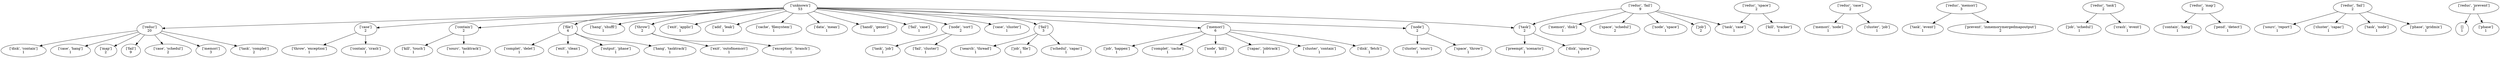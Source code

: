 strict digraph  {
	"['unknown']
53" -> "['reduc']
20";
	"['unknown']
53" -> "['fail', 'case']
1";
	"['unknown']
53" -> "['node', 'sort']
2";
	"['unknown']
53" -> "['case', 'cluster']
1";
	"['unknown']
53" -> "['fail']
3";
	"['unknown']
53" -> "['memori']
6";
	"['unknown']
53" -> "['node']
2";
	"['unknown']
53" -> "['task']
2";
	"['unknown']
53" -> "['case']
2";
	"['unknown']
53" -> "['contain']
2";
	"['unknown']
53" -> "['file']
4";
	"['unknown']
53" -> "['hang', 'shuffl']
1";
	"['unknown']
53" -> "['throw']
2";
	"['unknown']
53" -> "['exit', 'applic']
1";
	"['unknown']
53" -> "['add', 'leak']
1";
	"['unknown']
53" -> "['cache', 'filesystem']
1";
	"['unknown']
53" -> "['data', 'mean']
1";
	"['unknown']
53" -> "['handl', 'gener']
1";
	"['reduc']
20" -> "['fail']
9";
	"['reduc']
20" -> "['case', 'schedul']
2";
	"['reduc']
20" -> "['memori']
3";
	"['reduc']
20" -> "['task', 'complet']
2";
	"['reduc']
20" -> "['disk', 'contain']
1";
	"['reduc']
20" -> "['case', 'hang']
1";
	"['reduc']
20" -> "['map']
2";
	"['node', 'sort']
2" -> "['task', 'job']
1";
	"['node', 'sort']
2" -> "['fail', 'cluster']
1";
	"['fail']
3" -> "['job', 'file']
1";
	"['fail']
3" -> "['schedul', 'capac']
1";
	"['fail']
3" -> "['search', 'thread']
1";
	"['memori']
6" -> "['cluster', 'contain']
1";
	"['memori']
6" -> "['disk', 'fetch']
1";
	"['memori']
6" -> "['job', 'happen']
1";
	"['memori']
6" -> "['complet', 'cache']
1";
	"['memori']
6" -> "['node', 'kill']
1";
	"['memori']
6" -> "['capac', 'jobtrack']
1";
	"['node']
2" -> "['cluster', 'sourc']
1";
	"['node']
2" -> "['space', 'throw']
1";
	"['task']
2" -> "['preempt', 'scenario']
1";
	"['task']
2" -> "['disk', 'space']
1";
	"['case']
2" -> "['contain', 'crash']
1";
	"['case']
2" -> "['throw', 'exception']
1";
	"['contain']
2" -> "['sourc', 'tasktrack']
1";
	"['contain']
2" -> "['kill', 'touch']
1";
	"['file']
4" -> "['hang', 'tasktrack']
1";
	"['file']
4" -> "['complet', 'delet']
1";
	"['file']
4" -> "['exit', 'clean']
1";
	"['file']
4" -> "['output', 'phase']
1";
	"['throw']
2" -> "['exception', 'branch']
1";
	"['throw']
2" -> "['exit', 'outofmemori']
1";
	"['reduc', 'fail']
9" -> "['task']
2";
	"['reduc', 'fail']
9" -> "['memori', 'disk']
1";
	"['reduc', 'fail']
9" -> "['task', 'case']
1";
	"['reduc', 'fail']
9" -> "['space', 'schedul']
2";
	"['reduc', 'fail']
9" -> "['node', 'space']
1";
	"['reduc', 'fail']
9" -> "['job']
2";
	"['reduc', 'case']
2" -> "['memori', 'node']
1";
	"['reduc', 'case']
2" -> "['cluster', 'job']
1";
	"['reduc', 'memori']
3" -> "['task', 'event']
1";
	"['reduc', 'memori']
3" -> "['prevent', 'inmemorymergedmapoutput']
2";
	"['reduc', 'task']
2" -> "['job', 'schedul']
1";
	"['reduc', 'task']
2" -> "['crash', 'event']
1";
	"['reduc', 'map']
2" -> "['contain', 'hang']
1";
	"['reduc', 'map']
2" -> "['pend', 'detect']
1";
	"['reduc', 'space']
2" -> "['task', 'case']
1";
	"['reduc', 'space']
2" -> "['kill', 'tracker']
1";
	"['reduc', 'fail']
2" -> "['sourc', 'report']
1";
	"['reduc', 'fail']
2" -> "['cluster', 'capac']
1";
	"['reduc', 'fail']
2" -> "['task', 'node']
1";
	"['reduc', 'fail']
2" -> "['phase', 'gridmix']
1";
	"['reduc', 'prevent']
2" -> "[]
1";
	"['reduc', 'prevent']
2" -> "['phase']
1";
}
